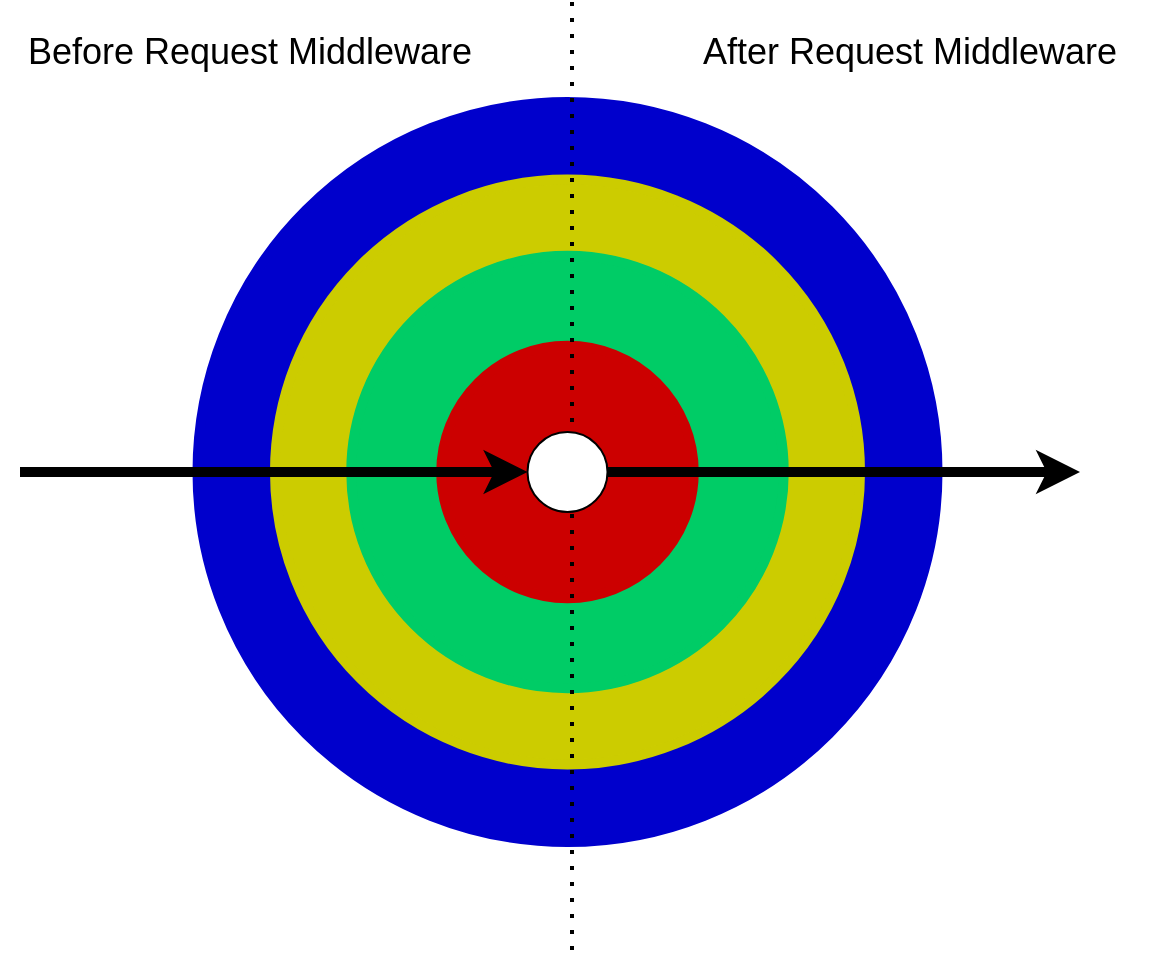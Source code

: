 <mxfile pages="8">
    <diagram name="happy-path" id="wO_jOZzYHMug0h-68Nrk">
        <mxGraphModel dx="907" dy="532" grid="1" gridSize="10" guides="1" tooltips="1" connect="1" arrows="1" fold="1" page="1" pageScale="1" pageWidth="827" pageHeight="1169" math="0" shadow="0">
            <root>
                <mxCell id="0"/>
                <mxCell id="1" parent="0"/>
                <mxCell id="_80skXIuIIuV4Q31nhVb-1" value="" style="ellipse;whiteSpace=wrap;html=1;aspect=fixed;strokeColor=#0000CC;strokeWidth=5;gradientColor=none;fillColor=#0000CC;" parent="1" vertex="1">
                    <mxGeometry x="168.75" y="130" width="370" height="370" as="geometry"/>
                </mxCell>
                <mxCell id="_80skXIuIIuV4Q31nhVb-2" value="" style="ellipse;whiteSpace=wrap;html=1;aspect=fixed;strokeColor=#CCCC00;strokeWidth=5;fillColor=#CCCC00;" parent="1" vertex="1">
                    <mxGeometry x="207.5" y="168.75" width="292.5" height="292.5" as="geometry"/>
                </mxCell>
                <mxCell id="_80skXIuIIuV4Q31nhVb-3" value="" style="ellipse;whiteSpace=wrap;html=1;aspect=fixed;strokeColor=#00CC66;strokeWidth=5;fillColor=#00CC66;" parent="1" vertex="1">
                    <mxGeometry x="245.625" y="206.875" width="216.25" height="216.25" as="geometry"/>
                </mxCell>
                <mxCell id="_80skXIuIIuV4Q31nhVb-4" value="" style="ellipse;whiteSpace=wrap;html=1;aspect=fixed;strokeColor=#CC0000;strokeWidth=5;fillColor=#CC0000;" parent="1" vertex="1">
                    <mxGeometry x="290.625" y="251.875" width="126.25" height="126.25" as="geometry"/>
                </mxCell>
                <mxCell id="_80skXIuIIuV4Q31nhVb-5" value="" style="endArrow=classic;html=1;rounded=0;strokeWidth=5;" parent="1" source="_80skXIuIIuV4Q31nhVb-8" edge="1">
                    <mxGeometry width="50" height="50" relative="1" as="geometry">
                        <mxPoint x="80" y="320" as="sourcePoint"/>
                        <mxPoint x="610" y="315" as="targetPoint"/>
                    </mxGeometry>
                </mxCell>
                <mxCell id="_80skXIuIIuV4Q31nhVb-6" value="" style="endArrow=none;dashed=1;html=1;dashPattern=1 3;strokeWidth=2;rounded=0;" parent="1" edge="1">
                    <mxGeometry width="50" height="50" relative="1" as="geometry">
                        <mxPoint x="356" y="80" as="sourcePoint"/>
                        <mxPoint x="356" y="560" as="targetPoint"/>
                    </mxGeometry>
                </mxCell>
                <mxCell id="_80skXIuIIuV4Q31nhVb-7" value="&lt;font style=&quot;font-size: 18px;&quot;&gt;Before Request Middleware&lt;/font&gt;" style="text;html=1;strokeColor=none;fillColor=none;align=center;verticalAlign=middle;whiteSpace=wrap;rounded=0;" parent="1" vertex="1">
                    <mxGeometry x="70" y="90" width="250" height="30" as="geometry"/>
                </mxCell>
                <mxCell id="_80skXIuIIuV4Q31nhVb-10" value="" style="endArrow=classic;html=1;rounded=0;strokeWidth=5;" parent="1" target="_80skXIuIIuV4Q31nhVb-8" edge="1">
                    <mxGeometry width="50" height="50" relative="1" as="geometry">
                        <mxPoint x="80" y="315" as="sourcePoint"/>
                        <mxPoint x="610" y="320" as="targetPoint"/>
                    </mxGeometry>
                </mxCell>
                <mxCell id="_80skXIuIIuV4Q31nhVb-8" value="" style="ellipse;whiteSpace=wrap;html=1;aspect=fixed;" parent="1" vertex="1">
                    <mxGeometry x="333.75" y="295" width="40" height="40" as="geometry"/>
                </mxCell>
                <mxCell id="_80skXIuIIuV4Q31nhVb-11" value="&lt;font style=&quot;font-size: 18px;&quot;&gt;After Request Middleware&lt;/font&gt;" style="text;html=1;strokeColor=none;fillColor=none;align=center;verticalAlign=middle;whiteSpace=wrap;rounded=0;" parent="1" vertex="1">
                    <mxGeometry x="400" y="90" width="250" height="30" as="geometry"/>
                </mxCell>
            </root>
        </mxGraphModel>
    </diagram>
    <diagram name="short-circuit-response" id="fCwW_a5cMUoxkKDQzQY8">
        <mxGraphModel dx="907" dy="532" grid="1" gridSize="10" guides="1" tooltips="1" connect="1" arrows="1" fold="1" page="1" pageScale="1" pageWidth="827" pageHeight="1169" math="0" shadow="0">
            <root>
                <mxCell id="VfDr51j_wchyEbw0mRgP-0"/>
                <mxCell id="VfDr51j_wchyEbw0mRgP-1" parent="VfDr51j_wchyEbw0mRgP-0"/>
                <mxCell id="X5GExNFzhyAx01UoDBH8-0" value="" style="endArrow=classic;html=1;rounded=0;strokeWidth=5;strokeColor=#0000CC;exitX=0.5;exitY=1.01;exitDx=0;exitDy=0;exitPerimeter=0;" parent="VfDr51j_wchyEbw0mRgP-1" source="T9z7PmLDwFw8XWYSW2qR-1" edge="1">
                    <mxGeometry width="50" height="50" relative="1" as="geometry">
                        <mxPoint x="460" y="315" as="sourcePoint"/>
                        <mxPoint x="610" y="315" as="targetPoint"/>
                    </mxGeometry>
                </mxCell>
                <mxCell id="VfDr51j_wchyEbw0mRgP-2" value="" style="ellipse;whiteSpace=wrap;html=1;aspect=fixed;strokeColor=#0000CC;strokeWidth=5;fillColor=#0000CC;" parent="VfDr51j_wchyEbw0mRgP-1" vertex="1">
                    <mxGeometry x="168.74" y="130" width="370" height="370" as="geometry"/>
                </mxCell>
                <mxCell id="T9z7PmLDwFw8XWYSW2qR-1" value="" style="verticalLabelPosition=bottom;verticalAlign=top;html=1;shape=mxgraph.basic.half_circle;direction=north;strokeWidth=5;strokeColor=#0000CC;fillColor=#0000CC;" parent="VfDr51j_wchyEbw0mRgP-1" vertex="1">
                    <mxGeometry x="356" y="130" width="185" height="370" as="geometry"/>
                </mxCell>
                <mxCell id="VfDr51j_wchyEbw0mRgP-3" value="" style="ellipse;whiteSpace=wrap;html=1;aspect=fixed;strokeColor=#CCCC00;strokeWidth=5;fillColor=#CCCC00;" parent="VfDr51j_wchyEbw0mRgP-1" vertex="1">
                    <mxGeometry x="207.49" y="168.75" width="292.5" height="292.5" as="geometry"/>
                </mxCell>
                <mxCell id="T9z7PmLDwFw8XWYSW2qR-2" value="" style="verticalLabelPosition=bottom;verticalAlign=top;html=1;shape=mxgraph.basic.half_circle;direction=north;strokeWidth=5;strokeColor=#CCCC00;fillColor=#CCCC00;" parent="VfDr51j_wchyEbw0mRgP-1" vertex="1">
                    <mxGeometry x="354" y="169.9" width="146.1" height="292.2" as="geometry"/>
                </mxCell>
                <mxCell id="VfDr51j_wchyEbw0mRgP-4" value="" style="ellipse;whiteSpace=wrap;html=1;aspect=fixed;strokeColor=#00CC66;strokeWidth=5;fillColor=#00CC66;" parent="VfDr51j_wchyEbw0mRgP-1" vertex="1">
                    <mxGeometry x="245.615" y="206.875" width="216.25" height="216.25" as="geometry"/>
                </mxCell>
                <mxCell id="T9z7PmLDwFw8XWYSW2qR-3" value="" style="verticalLabelPosition=bottom;verticalAlign=top;html=1;shape=mxgraph.basic.half_circle;direction=north;strokeWidth=5;strokeColor=#00CC66;" parent="VfDr51j_wchyEbw0mRgP-1" vertex="1">
                    <mxGeometry x="354" y="206.88" width="108.125" height="216.25" as="geometry"/>
                </mxCell>
                <mxCell id="VfDr51j_wchyEbw0mRgP-5" value="" style="ellipse;whiteSpace=wrap;html=1;aspect=fixed;strokeColor=#CC0000;strokeWidth=5;" parent="VfDr51j_wchyEbw0mRgP-1" vertex="1">
                    <mxGeometry x="290.615" y="251.875" width="126.25" height="126.25" as="geometry"/>
                </mxCell>
                <mxCell id="VfDr51j_wchyEbw0mRgP-7" value="" style="endArrow=none;dashed=1;html=1;dashPattern=1 3;strokeWidth=2;rounded=0;" parent="VfDr51j_wchyEbw0mRgP-1" edge="1">
                    <mxGeometry width="50" height="50" relative="1" as="geometry">
                        <mxPoint x="356" y="80" as="sourcePoint"/>
                        <mxPoint x="356" y="560" as="targetPoint"/>
                    </mxGeometry>
                </mxCell>
                <mxCell id="VfDr51j_wchyEbw0mRgP-8" value="&lt;font style=&quot;font-size: 18px;&quot;&gt;Before Request Middleware&lt;/font&gt;" style="text;html=1;strokeColor=none;fillColor=none;align=right;verticalAlign=middle;whiteSpace=wrap;rounded=0;" parent="VfDr51j_wchyEbw0mRgP-1" vertex="1">
                    <mxGeometry x="83.74" y="90" width="250" height="30" as="geometry"/>
                </mxCell>
                <mxCell id="VfDr51j_wchyEbw0mRgP-10" value="" style="ellipse;whiteSpace=wrap;html=1;aspect=fixed;" parent="VfDr51j_wchyEbw0mRgP-1" vertex="1">
                    <mxGeometry x="333.74" y="295" width="40" height="40" as="geometry"/>
                </mxCell>
                <mxCell id="VfDr51j_wchyEbw0mRgP-11" value="&lt;font style=&quot;font-size: 18px;&quot;&gt;After Request Middleware&lt;/font&gt;" style="text;html=1;strokeColor=none;fillColor=none;align=left;verticalAlign=middle;whiteSpace=wrap;rounded=0;" parent="VfDr51j_wchyEbw0mRgP-1" vertex="1">
                    <mxGeometry x="380" y="90" width="250" height="30" as="geometry"/>
                </mxCell>
                <mxCell id="X5GExNFzhyAx01UoDBH8-1" value="" style="endArrow=classic;html=1;rounded=0;strokeWidth=5;" parent="VfDr51j_wchyEbw0mRgP-1" edge="1">
                    <mxGeometry width="50" height="50" relative="1" as="geometry">
                        <mxPoint x="80" y="315" as="sourcePoint"/>
                        <mxPoint x="334" y="315" as="targetPoint"/>
                    </mxGeometry>
                </mxCell>
                <mxCell id="1Qns9hq-lQMKvb6Kk_iU-0" value="" style="endArrow=none;html=1;rounded=0;strokeWidth=5;strokeColor=#00CC66;endFill=0;entryX=0.505;entryY=1.012;entryDx=0;entryDy=0;entryPerimeter=0;" parent="VfDr51j_wchyEbw0mRgP-1" edge="1">
                    <mxGeometry width="50" height="50" relative="1" as="geometry">
                        <mxPoint x="460" y="315" as="sourcePoint"/>
                        <mxPoint x="502.5" y="315" as="targetPoint"/>
                    </mxGeometry>
                </mxCell>
                <mxCell id="1Qns9hq-lQMKvb6Kk_iU-1" value="" style="endArrow=none;html=1;rounded=0;strokeWidth=5;strokeColor=#CCCC00;endFill=0;exitX=0.501;exitY=0.994;exitDx=0;exitDy=0;exitPerimeter=0;" parent="VfDr51j_wchyEbw0mRgP-1" edge="1">
                    <mxGeometry width="50" height="50" relative="1" as="geometry">
                        <mxPoint x="502.5" y="315" as="sourcePoint"/>
                        <mxPoint x="542" y="315" as="targetPoint"/>
                    </mxGeometry>
                </mxCell>
            </root>
        </mxGraphModel>
    </diagram>
    <diagram name="short-circuit-exception" id="2D_FjefICnRn0uyVWA1B">
        <mxGraphModel dx="907" dy="532" grid="1" gridSize="10" guides="1" tooltips="1" connect="1" arrows="1" fold="1" page="1" pageScale="1" pageWidth="827" pageHeight="1169" math="0" shadow="0">
            <root>
                <mxCell id="v0I9i1Rg-6-Vlfc0tMms-0"/>
                <mxCell id="v0I9i1Rg-6-Vlfc0tMms-1" parent="v0I9i1Rg-6-Vlfc0tMms-0"/>
                <mxCell id="v0I9i1Rg-6-Vlfc0tMms-2" value="" style="ellipse;whiteSpace=wrap;html=1;aspect=fixed;strokeColor=#0000CC;strokeWidth=5;fillColor=#0000CC;" parent="v0I9i1Rg-6-Vlfc0tMms-1" vertex="1">
                    <mxGeometry x="168.74" y="130" width="370" height="370" as="geometry"/>
                </mxCell>
                <mxCell id="v0I9i1Rg-6-Vlfc0tMms-3" value="" style="verticalLabelPosition=bottom;verticalAlign=top;html=1;shape=mxgraph.basic.half_circle;direction=north;strokeWidth=5;strokeColor=#0000CC;fillColor=default;" parent="v0I9i1Rg-6-Vlfc0tMms-1" vertex="1">
                    <mxGeometry x="356" y="130" width="185" height="370" as="geometry"/>
                </mxCell>
                <mxCell id="v0I9i1Rg-6-Vlfc0tMms-4" value="" style="ellipse;whiteSpace=wrap;html=1;aspect=fixed;strokeColor=#CCCC00;strokeWidth=5;fillColor=#CCCC00;" parent="v0I9i1Rg-6-Vlfc0tMms-1" vertex="1">
                    <mxGeometry x="207.49" y="168.75" width="292.5" height="292.5" as="geometry"/>
                </mxCell>
                <mxCell id="v0I9i1Rg-6-Vlfc0tMms-5" value="" style="verticalLabelPosition=bottom;verticalAlign=top;html=1;shape=mxgraph.basic.half_circle;direction=north;strokeWidth=5;strokeColor=none;fillColor=default;" parent="v0I9i1Rg-6-Vlfc0tMms-1" vertex="1">
                    <mxGeometry x="354" y="168.9" width="146.1" height="292.2" as="geometry"/>
                </mxCell>
                <mxCell id="v0I9i1Rg-6-Vlfc0tMms-6" value="" style="ellipse;whiteSpace=wrap;html=1;aspect=fixed;strokeColor=#00CC66;strokeWidth=5;fillColor=#00CC66;" parent="v0I9i1Rg-6-Vlfc0tMms-1" vertex="1">
                    <mxGeometry x="245.615" y="206.875" width="216.25" height="216.25" as="geometry"/>
                </mxCell>
                <mxCell id="v0I9i1Rg-6-Vlfc0tMms-7" value="" style="verticalLabelPosition=bottom;verticalAlign=top;html=1;shape=mxgraph.basic.half_circle;direction=north;strokeWidth=5;strokeColor=#00CC66;fillColor=default;" parent="v0I9i1Rg-6-Vlfc0tMms-1" vertex="1">
                    <mxGeometry x="354" y="206.88" width="108.125" height="216.25" as="geometry"/>
                </mxCell>
                <mxCell id="v0I9i1Rg-6-Vlfc0tMms-8" value="" style="ellipse;whiteSpace=wrap;html=1;aspect=fixed;strokeColor=#CC0000;strokeWidth=5;" parent="v0I9i1Rg-6-Vlfc0tMms-1" vertex="1">
                    <mxGeometry x="290.615" y="251.875" width="126.25" height="126.25" as="geometry"/>
                </mxCell>
                <mxCell id="v0I9i1Rg-6-Vlfc0tMms-9" value="" style="endArrow=none;dashed=1;html=1;dashPattern=1 3;strokeWidth=2;rounded=0;" parent="v0I9i1Rg-6-Vlfc0tMms-1" edge="1">
                    <mxGeometry width="50" height="50" relative="1" as="geometry">
                        <mxPoint x="356" y="80" as="sourcePoint"/>
                        <mxPoint x="356" y="560" as="targetPoint"/>
                    </mxGeometry>
                </mxCell>
                <mxCell id="v0I9i1Rg-6-Vlfc0tMms-10" value="&lt;font style=&quot;font-size: 18px;&quot;&gt;Before Request Middleware&lt;/font&gt;" style="text;html=1;strokeColor=none;fillColor=none;align=right;verticalAlign=middle;whiteSpace=wrap;rounded=0;" parent="v0I9i1Rg-6-Vlfc0tMms-1" vertex="1">
                    <mxGeometry x="83.74" y="90" width="250" height="30" as="geometry"/>
                </mxCell>
                <mxCell id="v0I9i1Rg-6-Vlfc0tMms-11" value="" style="ellipse;whiteSpace=wrap;html=1;aspect=fixed;" parent="v0I9i1Rg-6-Vlfc0tMms-1" vertex="1">
                    <mxGeometry x="333.74" y="295" width="40" height="40" as="geometry"/>
                </mxCell>
                <mxCell id="v0I9i1Rg-6-Vlfc0tMms-12" value="&lt;font style=&quot;font-size: 18px;&quot;&gt;After Request Middleware&lt;/font&gt;" style="text;html=1;strokeColor=none;fillColor=none;align=left;verticalAlign=middle;whiteSpace=wrap;rounded=0;" parent="v0I9i1Rg-6-Vlfc0tMms-1" vertex="1">
                    <mxGeometry x="380" y="90" width="250" height="30" as="geometry"/>
                </mxCell>
                <mxCell id="v0I9i1Rg-6-Vlfc0tMms-13" value="" style="endArrow=classic;html=1;rounded=0;strokeWidth=5;strokeColor=#00CC66;" parent="v0I9i1Rg-6-Vlfc0tMms-1" edge="1">
                    <mxGeometry width="50" height="50" relative="1" as="geometry">
                        <mxPoint x="460" y="315" as="sourcePoint"/>
                        <mxPoint x="610" y="315" as="targetPoint"/>
                    </mxGeometry>
                </mxCell>
                <mxCell id="v0I9i1Rg-6-Vlfc0tMms-14" value="" style="endArrow=classic;html=1;rounded=0;strokeWidth=5;" parent="v0I9i1Rg-6-Vlfc0tMms-1" edge="1">
                    <mxGeometry width="50" height="50" relative="1" as="geometry">
                        <mxPoint x="80" y="315" as="sourcePoint"/>
                        <mxPoint x="334" y="315" as="targetPoint"/>
                    </mxGeometry>
                </mxCell>
            </root>
        </mxGraphModel>
    </diagram>
    <diagram name="exception-catch" id="tKvyG-4H_--1PLMrxYAc">
        <mxGraphModel dx="907" dy="532" grid="1" gridSize="10" guides="1" tooltips="1" connect="1" arrows="1" fold="1" page="1" pageScale="1" pageWidth="827" pageHeight="1169" math="0" shadow="0">
            <root>
                <mxCell id="l22ftAZBF-VYhEBLFThe-0"/>
                <mxCell id="l22ftAZBF-VYhEBLFThe-1" parent="l22ftAZBF-VYhEBLFThe-0"/>
                <mxCell id="l22ftAZBF-VYhEBLFThe-2" value="" style="ellipse;whiteSpace=wrap;html=1;aspect=fixed;strokeColor=#0000CC;strokeWidth=5;fillColor=#0000CC;" parent="l22ftAZBF-VYhEBLFThe-1" vertex="1">
                    <mxGeometry x="168.74" y="130" width="370" height="370" as="geometry"/>
                </mxCell>
                <mxCell id="l22ftAZBF-VYhEBLFThe-3" value="" style="verticalLabelPosition=bottom;verticalAlign=top;html=1;shape=mxgraph.basic.half_circle;direction=north;strokeWidth=5;strokeColor=#0000CC;fillColor=none;" parent="l22ftAZBF-VYhEBLFThe-1" vertex="1">
                    <mxGeometry x="356" y="130" width="185" height="370" as="geometry"/>
                </mxCell>
                <mxCell id="l22ftAZBF-VYhEBLFThe-4" value="" style="ellipse;whiteSpace=wrap;html=1;aspect=fixed;strokeColor=#CCCC00;strokeWidth=5;fillColor=#CCCC00;" parent="l22ftAZBF-VYhEBLFThe-1" vertex="1">
                    <mxGeometry x="207.49" y="168.75" width="292.5" height="292.5" as="geometry"/>
                </mxCell>
                <mxCell id="l22ftAZBF-VYhEBLFThe-5" value="" style="verticalLabelPosition=bottom;verticalAlign=top;html=1;shape=mxgraph.basic.half_circle;direction=north;strokeWidth=5;strokeColor=none;fillColor=default;" parent="l22ftAZBF-VYhEBLFThe-1" vertex="1">
                    <mxGeometry x="354" y="168.9" width="146.1" height="292.2" as="geometry"/>
                </mxCell>
                <mxCell id="l22ftAZBF-VYhEBLFThe-6" value="" style="ellipse;whiteSpace=wrap;html=1;aspect=fixed;strokeColor=#00CC66;strokeWidth=5;fillColor=#00CC66;" parent="l22ftAZBF-VYhEBLFThe-1" vertex="1">
                    <mxGeometry x="245.615" y="206.875" width="216.25" height="216.25" as="geometry"/>
                </mxCell>
                <mxCell id="l22ftAZBF-VYhEBLFThe-7" value="" style="verticalLabelPosition=bottom;verticalAlign=top;html=1;shape=mxgraph.basic.half_circle;direction=north;strokeWidth=5;strokeColor=#00CC66;fillColor=default;" parent="l22ftAZBF-VYhEBLFThe-1" vertex="1">
                    <mxGeometry x="354" y="206.88" width="108.125" height="216.25" as="geometry"/>
                </mxCell>
                <mxCell id="l22ftAZBF-VYhEBLFThe-8" value="" style="ellipse;whiteSpace=wrap;html=1;aspect=fixed;strokeColor=#CC0000;strokeWidth=5;" parent="l22ftAZBF-VYhEBLFThe-1" vertex="1">
                    <mxGeometry x="290.615" y="251.875" width="126.25" height="126.25" as="geometry"/>
                </mxCell>
                <mxCell id="l22ftAZBF-VYhEBLFThe-9" value="" style="endArrow=none;dashed=1;html=1;dashPattern=1 3;strokeWidth=2;rounded=0;" parent="l22ftAZBF-VYhEBLFThe-1" edge="1">
                    <mxGeometry width="50" height="50" relative="1" as="geometry">
                        <mxPoint x="356" y="80" as="sourcePoint"/>
                        <mxPoint x="356" y="560" as="targetPoint"/>
                    </mxGeometry>
                </mxCell>
                <mxCell id="l22ftAZBF-VYhEBLFThe-10" value="&lt;font style=&quot;font-size: 18px;&quot;&gt;Before Request Middleware&lt;/font&gt;" style="text;html=1;strokeColor=none;fillColor=none;align=right;verticalAlign=middle;whiteSpace=wrap;rounded=0;" parent="l22ftAZBF-VYhEBLFThe-1" vertex="1">
                    <mxGeometry x="83.74" y="90" width="250" height="30" as="geometry"/>
                </mxCell>
                <mxCell id="l22ftAZBF-VYhEBLFThe-11" value="" style="ellipse;whiteSpace=wrap;html=1;aspect=fixed;" parent="l22ftAZBF-VYhEBLFThe-1" vertex="1">
                    <mxGeometry x="333.74" y="295" width="40" height="40" as="geometry"/>
                </mxCell>
                <mxCell id="l22ftAZBF-VYhEBLFThe-12" value="&lt;font style=&quot;font-size: 18px;&quot;&gt;After Request Middleware&lt;/font&gt;" style="text;html=1;strokeColor=none;fillColor=none;align=left;verticalAlign=middle;whiteSpace=wrap;rounded=0;" parent="l22ftAZBF-VYhEBLFThe-1" vertex="1">
                    <mxGeometry x="380" y="90" width="250" height="30" as="geometry"/>
                </mxCell>
                <mxCell id="l22ftAZBF-VYhEBLFThe-13" value="" style="endArrow=none;html=1;rounded=0;strokeWidth=5;strokeColor=#00CC66;endFill=0;" parent="l22ftAZBF-VYhEBLFThe-1" edge="1">
                    <mxGeometry width="50" height="50" relative="1" as="geometry">
                        <mxPoint x="460" y="315" as="sourcePoint"/>
                        <mxPoint x="543" y="315" as="targetPoint"/>
                    </mxGeometry>
                </mxCell>
                <mxCell id="l22ftAZBF-VYhEBLFThe-14" value="" style="endArrow=classic;html=1;rounded=0;strokeWidth=5;" parent="l22ftAZBF-VYhEBLFThe-1" edge="1">
                    <mxGeometry width="50" height="50" relative="1" as="geometry">
                        <mxPoint x="80" y="315" as="sourcePoint"/>
                        <mxPoint x="334" y="315" as="targetPoint"/>
                    </mxGeometry>
                </mxCell>
                <mxCell id="g8T4ARKnFonVyC6-1F9H-0" value="" style="endArrow=classic;html=1;rounded=0;strokeWidth=5;strokeColor=#0000CC;exitX=0.5;exitY=1.021;exitDx=0;exitDy=0;exitPerimeter=0;" parent="l22ftAZBF-VYhEBLFThe-1" edge="1">
                    <mxGeometry width="50" height="50" relative="1" as="geometry">
                        <mxPoint x="543" y="315.0" as="sourcePoint"/>
                        <mxPoint x="608.13" y="314.5" as="targetPoint"/>
                    </mxGeometry>
                </mxCell>
            </root>
        </mxGraphModel>
    </diagram>
    <diagram id="tUPHNr4kjxdoeUROy3T4" name="happy-path-alt">
        <mxGraphModel dx="2036" dy="709" grid="1" gridSize="10" guides="1" tooltips="1" connect="1" arrows="1" fold="1" page="1" pageScale="1" pageWidth="827" pageHeight="1169" math="0" shadow="0">
            <root>
                <mxCell id="0"/>
                <mxCell id="1" parent="0"/>
                <mxCell id="4TT26m_y7i3Y_5A1Vws6-22" style="edgeStyle=orthogonalEdgeStyle;rounded=0;orthogonalLoop=1;jettySize=auto;html=1;entryX=0;entryY=0.5;entryDx=0;entryDy=0;strokeWidth=3;strokeColor=#00CC66;" parent="1" source="4TT26m_y7i3Y_5A1Vws6-21" target="4TT26m_y7i3Y_5A1Vws6-8" edge="1">
                    <mxGeometry relative="1" as="geometry"/>
                </mxCell>
                <mxCell id="4TT26m_y7i3Y_5A1Vws6-21" value="API Route&lt;br&gt;Processor" style="ellipse;whiteSpace=wrap;html=1;aspect=fixed;" parent="1" vertex="1">
                    <mxGeometry x="-130" y="250" width="80" height="80" as="geometry"/>
                </mxCell>
                <mxCell id="4TT26m_y7i3Y_5A1Vws6-23" style="edgeStyle=orthogonalEdgeStyle;rounded=0;orthogonalLoop=1;jettySize=auto;html=1;entryX=0;entryY=0.5;entryDx=0;entryDy=0;strokeWidth=3;strokeColor=#00CC66;" parent="1" source="4TT26m_y7i3Y_5A1Vws6-11" target="4TT26m_y7i3Y_5A1Vws6-14" edge="1">
                    <mxGeometry relative="1" as="geometry"/>
                </mxCell>
                <mxCell id="4TT26m_y7i3Y_5A1Vws6-24" style="edgeStyle=orthogonalEdgeStyle;rounded=0;orthogonalLoop=1;jettySize=auto;html=1;entryX=0;entryY=0.5;entryDx=0;entryDy=0;strokeWidth=3;strokeColor=#00CC66;" parent="1" source="4TT26m_y7i3Y_5A1Vws6-16" target="4TT26m_y7i3Y_5A1Vws6-18" edge="1">
                    <mxGeometry relative="1" as="geometry"/>
                </mxCell>
                <mxCell id="4TT26m_y7i3Y_5A1Vws6-29" style="edgeStyle=orthogonalEdgeStyle;rounded=0;orthogonalLoop=1;jettySize=auto;html=1;entryX=0;entryY=0.5;entryDx=0;entryDy=0;strokeWidth=3;strokeColor=#00CC66;" parent="1" source="4TT26m_y7i3Y_5A1Vws6-20" target="4TT26m_y7i3Y_5A1Vws6-26" edge="1">
                    <mxGeometry relative="1" as="geometry"/>
                </mxCell>
                <mxCell id="4TT26m_y7i3Y_5A1Vws6-36" style="edgeStyle=orthogonalEdgeStyle;rounded=0;orthogonalLoop=1;jettySize=auto;html=1;entryX=1;entryY=0.5;entryDx=0;entryDy=0;strokeWidth=3;strokeColor=#0000FF;" parent="1" source="4TT26m_y7i3Y_5A1Vws6-30" target="4TT26m_y7i3Y_5A1Vws6-48" edge="1">
                    <mxGeometry relative="1" as="geometry">
                        <Array as="points">
                            <mxPoint x="920" y="410"/>
                        </Array>
                    </mxGeometry>
                </mxCell>
                <mxCell id="4TT26m_y7i3Y_5A1Vws6-30" value="API Route&lt;br&gt;Handler" style="ellipse;whiteSpace=wrap;html=1;aspect=fixed;fillColor=#60a917;fontColor=#ffffff;strokeColor=#2D7600;" parent="1" vertex="1">
                    <mxGeometry x="880" y="310" width="80" height="80" as="geometry"/>
                </mxCell>
                <mxCell id="4TT26m_y7i3Y_5A1Vws6-31" style="edgeStyle=orthogonalEdgeStyle;rounded=0;orthogonalLoop=1;jettySize=auto;html=1;entryX=0;entryY=0.5;entryDx=0;entryDy=0;strokeWidth=3;strokeColor=#00CC66;exitX=1;exitY=0.5;exitDx=0;exitDy=0;" parent="1" source="4TT26m_y7i3Y_5A1Vws6-49" target="4TT26m_y7i3Y_5A1Vws6-30" edge="1">
                    <mxGeometry relative="1" as="geometry"/>
                </mxCell>
                <mxCell id="4TT26m_y7i3Y_5A1Vws6-32" value="" style="edgeStyle=orthogonalEdgeStyle;rounded=0;orthogonalLoop=1;jettySize=auto;html=1;strokeColor=#0000FF;strokeWidth=3;" parent="1" source="4TT26m_y7i3Y_5A1Vws6-27" target="4TT26m_y7i3Y_5A1Vws6-19" edge="1">
                    <mxGeometry relative="1" as="geometry"/>
                </mxCell>
                <mxCell id="4TT26m_y7i3Y_5A1Vws6-33" value="" style="edgeStyle=orthogonalEdgeStyle;rounded=0;orthogonalLoop=1;jettySize=auto;html=1;strokeColor=#0000FF;strokeWidth=3;" parent="1" source="4TT26m_y7i3Y_5A1Vws6-19" target="4TT26m_y7i3Y_5A1Vws6-15" edge="1">
                    <mxGeometry relative="1" as="geometry"/>
                </mxCell>
                <mxCell id="4TT26m_y7i3Y_5A1Vws6-34" value="" style="edgeStyle=orthogonalEdgeStyle;rounded=0;orthogonalLoop=1;jettySize=auto;html=1;strokeColor=#0000FF;strokeWidth=3;" parent="1" source="4TT26m_y7i3Y_5A1Vws6-15" target="4TT26m_y7i3Y_5A1Vws6-9" edge="1">
                    <mxGeometry relative="1" as="geometry"/>
                </mxCell>
                <mxCell id="4TT26m_y7i3Y_5A1Vws6-35" style="edgeStyle=orthogonalEdgeStyle;rounded=0;orthogonalLoop=1;jettySize=auto;html=1;entryX=0.5;entryY=1;entryDx=0;entryDy=0;strokeColor=#0000FF;strokeWidth=3;" parent="1" source="4TT26m_y7i3Y_5A1Vws6-9" target="4TT26m_y7i3Y_5A1Vws6-21" edge="1">
                    <mxGeometry relative="1" as="geometry"/>
                </mxCell>
                <mxCell id="4TT26m_y7i3Y_5A1Vws6-41" value="" style="group" parent="1" vertex="1" connectable="0">
                    <mxGeometry x="80" y="220" width="80" height="230" as="geometry"/>
                </mxCell>
                <mxCell id="4TT26m_y7i3Y_5A1Vws6-12" value="" style="group" parent="4TT26m_y7i3Y_5A1Vws6-41" vertex="1" connectable="0">
                    <mxGeometry y="30" width="80" height="200" as="geometry"/>
                </mxCell>
                <mxCell id="4TT26m_y7i3Y_5A1Vws6-8" value="Before" style="whiteSpace=wrap;html=1;aspect=fixed;fillColor=#60a917;fontColor=#ffffff;strokeColor=#2D7600;" parent="4TT26m_y7i3Y_5A1Vws6-12" vertex="1">
                    <mxGeometry width="80" height="80" as="geometry"/>
                </mxCell>
                <mxCell id="4TT26m_y7i3Y_5A1Vws6-9" value="After" style="whiteSpace=wrap;html=1;aspect=fixed;fillColor=#0050ef;fontColor=#ffffff;strokeColor=#001DBC;" parent="4TT26m_y7i3Y_5A1Vws6-12" vertex="1">
                    <mxGeometry y="120" width="80" height="80" as="geometry"/>
                </mxCell>
                <mxCell id="4TT26m_y7i3Y_5A1Vws6-11" value="Next" style="rounded=0;whiteSpace=wrap;html=1;fillColor=#60a917;fontColor=#ffffff;strokeColor=#2D7600;" parent="4TT26m_y7i3Y_5A1Vws6-12" vertex="1">
                    <mxGeometry y="80" width="80" height="40" as="geometry"/>
                </mxCell>
                <mxCell id="4TT26m_y7i3Y_5A1Vws6-37" value="Middleware-1" style="text;html=1;strokeColor=default;fillColor=none;align=center;verticalAlign=middle;whiteSpace=wrap;rounded=0;" parent="4TT26m_y7i3Y_5A1Vws6-41" vertex="1">
                    <mxGeometry width="80" height="30" as="geometry"/>
                </mxCell>
                <mxCell id="4TT26m_y7i3Y_5A1Vws6-42" value="" style="group" parent="1" vertex="1" connectable="0">
                    <mxGeometry x="240" y="220" width="80" height="230" as="geometry"/>
                </mxCell>
                <mxCell id="4TT26m_y7i3Y_5A1Vws6-13" value="" style="group" parent="4TT26m_y7i3Y_5A1Vws6-42" vertex="1" connectable="0">
                    <mxGeometry y="30" width="80" height="200" as="geometry"/>
                </mxCell>
                <mxCell id="4TT26m_y7i3Y_5A1Vws6-14" value="Before" style="whiteSpace=wrap;html=1;aspect=fixed;fillColor=#60a917;fontColor=#ffffff;strokeColor=#2D7600;" parent="4TT26m_y7i3Y_5A1Vws6-13" vertex="1">
                    <mxGeometry width="80" height="80" as="geometry"/>
                </mxCell>
                <mxCell id="4TT26m_y7i3Y_5A1Vws6-15" value="After" style="whiteSpace=wrap;html=1;aspect=fixed;fillColor=#0050ef;fontColor=#ffffff;strokeColor=#001DBC;" parent="4TT26m_y7i3Y_5A1Vws6-13" vertex="1">
                    <mxGeometry y="120" width="80" height="80" as="geometry"/>
                </mxCell>
                <mxCell id="4TT26m_y7i3Y_5A1Vws6-16" value="Next" style="rounded=0;whiteSpace=wrap;html=1;fillColor=#60a917;fontColor=#ffffff;strokeColor=#2D7600;" parent="4TT26m_y7i3Y_5A1Vws6-13" vertex="1">
                    <mxGeometry y="80" width="80" height="40" as="geometry"/>
                </mxCell>
                <mxCell id="4TT26m_y7i3Y_5A1Vws6-38" value="Middleware-2" style="text;html=1;strokeColor=default;fillColor=none;align=center;verticalAlign=middle;whiteSpace=wrap;rounded=0;" parent="4TT26m_y7i3Y_5A1Vws6-42" vertex="1">
                    <mxGeometry width="80" height="30" as="geometry"/>
                </mxCell>
                <mxCell id="4TT26m_y7i3Y_5A1Vws6-43" value="" style="group" parent="1" vertex="1" connectable="0">
                    <mxGeometry x="400" y="220" width="80" height="230" as="geometry"/>
                </mxCell>
                <mxCell id="4TT26m_y7i3Y_5A1Vws6-17" value="" style="group" parent="4TT26m_y7i3Y_5A1Vws6-43" vertex="1" connectable="0">
                    <mxGeometry y="30" width="80" height="200" as="geometry"/>
                </mxCell>
                <mxCell id="4TT26m_y7i3Y_5A1Vws6-18" value="Before" style="whiteSpace=wrap;html=1;aspect=fixed;fillColor=#60a917;fontColor=#ffffff;strokeColor=#2D7600;" parent="4TT26m_y7i3Y_5A1Vws6-17" vertex="1">
                    <mxGeometry width="80" height="80" as="geometry"/>
                </mxCell>
                <mxCell id="4TT26m_y7i3Y_5A1Vws6-19" value="After" style="whiteSpace=wrap;html=1;aspect=fixed;fillColor=#0050ef;fontColor=#ffffff;strokeColor=#001DBC;" parent="4TT26m_y7i3Y_5A1Vws6-17" vertex="1">
                    <mxGeometry y="120" width="80" height="80" as="geometry"/>
                </mxCell>
                <mxCell id="4TT26m_y7i3Y_5A1Vws6-20" value="Next" style="rounded=0;whiteSpace=wrap;html=1;fillColor=#60a917;fontColor=#ffffff;strokeColor=#2D7600;" parent="4TT26m_y7i3Y_5A1Vws6-17" vertex="1">
                    <mxGeometry y="80" width="80" height="40" as="geometry"/>
                </mxCell>
                <mxCell id="4TT26m_y7i3Y_5A1Vws6-39" value="Middleware-3" style="text;html=1;strokeColor=default;fillColor=none;align=center;verticalAlign=middle;whiteSpace=wrap;rounded=0;" parent="4TT26m_y7i3Y_5A1Vws6-43" vertex="1">
                    <mxGeometry width="80" height="30" as="geometry"/>
                </mxCell>
                <mxCell id="4TT26m_y7i3Y_5A1Vws6-44" value="" style="group" parent="1" vertex="1" connectable="0">
                    <mxGeometry x="560" y="220" width="80" height="230" as="geometry"/>
                </mxCell>
                <mxCell id="4TT26m_y7i3Y_5A1Vws6-25" value="" style="group" parent="4TT26m_y7i3Y_5A1Vws6-44" vertex="1" connectable="0">
                    <mxGeometry y="30" width="80" height="200" as="geometry"/>
                </mxCell>
                <mxCell id="4TT26m_y7i3Y_5A1Vws6-26" value="Before" style="whiteSpace=wrap;html=1;aspect=fixed;fillColor=#60a917;fontColor=#ffffff;strokeColor=#2D7600;" parent="4TT26m_y7i3Y_5A1Vws6-25" vertex="1">
                    <mxGeometry width="80" height="80" as="geometry"/>
                </mxCell>
                <mxCell id="4TT26m_y7i3Y_5A1Vws6-27" value="After" style="whiteSpace=wrap;html=1;aspect=fixed;fillColor=#0050ef;fontColor=#ffffff;strokeColor=#001DBC;" parent="4TT26m_y7i3Y_5A1Vws6-25" vertex="1">
                    <mxGeometry y="120" width="80" height="80" as="geometry"/>
                </mxCell>
                <mxCell id="4TT26m_y7i3Y_5A1Vws6-28" value="Next" style="rounded=0;whiteSpace=wrap;html=1;fillColor=#60a917;fontColor=#ffffff;strokeColor=#2D7600;" parent="4TT26m_y7i3Y_5A1Vws6-25" vertex="1">
                    <mxGeometry y="80" width="80" height="40" as="geometry"/>
                </mxCell>
                <mxCell id="4TT26m_y7i3Y_5A1Vws6-40" value="Middleware-4" style="text;html=1;strokeColor=default;fillColor=none;align=center;verticalAlign=middle;whiteSpace=wrap;rounded=0;" parent="4TT26m_y7i3Y_5A1Vws6-44" vertex="1">
                    <mxGeometry width="80" height="30" as="geometry"/>
                </mxCell>
                <mxCell id="4TT26m_y7i3Y_5A1Vws6-45" value="" style="group" parent="1" vertex="1" connectable="0">
                    <mxGeometry x="720" y="220" width="80" height="230" as="geometry"/>
                </mxCell>
                <mxCell id="4TT26m_y7i3Y_5A1Vws6-46" value="" style="group" parent="4TT26m_y7i3Y_5A1Vws6-45" vertex="1" connectable="0">
                    <mxGeometry y="30" width="80" height="200" as="geometry"/>
                </mxCell>
                <mxCell id="4TT26m_y7i3Y_5A1Vws6-47" value="Before" style="whiteSpace=wrap;html=1;aspect=fixed;fillColor=#60a917;fontColor=#ffffff;strokeColor=#2D7600;" parent="4TT26m_y7i3Y_5A1Vws6-46" vertex="1">
                    <mxGeometry width="80" height="80" as="geometry"/>
                </mxCell>
                <mxCell id="4TT26m_y7i3Y_5A1Vws6-48" value="After" style="whiteSpace=wrap;html=1;aspect=fixed;fillColor=#0050ef;fontColor=#ffffff;strokeColor=#001DBC;" parent="4TT26m_y7i3Y_5A1Vws6-46" vertex="1">
                    <mxGeometry y="120" width="80" height="80" as="geometry"/>
                </mxCell>
                <mxCell id="4TT26m_y7i3Y_5A1Vws6-49" value="Next" style="rounded=0;whiteSpace=wrap;html=1;fillColor=#60a917;fontColor=#ffffff;strokeColor=#2D7600;" parent="4TT26m_y7i3Y_5A1Vws6-46" vertex="1">
                    <mxGeometry y="80" width="80" height="40" as="geometry"/>
                </mxCell>
                <mxCell id="4TT26m_y7i3Y_5A1Vws6-50" value="Adapter" style="text;html=1;strokeColor=default;fillColor=none;align=center;verticalAlign=middle;whiteSpace=wrap;rounded=0;" parent="4TT26m_y7i3Y_5A1Vws6-45" vertex="1">
                    <mxGeometry width="80" height="30" as="geometry"/>
                </mxCell>
                <mxCell id="4TT26m_y7i3Y_5A1Vws6-51" style="edgeStyle=orthogonalEdgeStyle;rounded=0;orthogonalLoop=1;jettySize=auto;html=1;entryX=0;entryY=0.5;entryDx=0;entryDy=0;strokeColor=#00CC66;strokeWidth=3;" parent="1" source="4TT26m_y7i3Y_5A1Vws6-28" target="4TT26m_y7i3Y_5A1Vws6-47" edge="1">
                    <mxGeometry relative="1" as="geometry"/>
                </mxCell>
                <mxCell id="4TT26m_y7i3Y_5A1Vws6-52" value="" style="edgeStyle=orthogonalEdgeStyle;rounded=0;orthogonalLoop=1;jettySize=auto;html=1;strokeColor=#0000FF;strokeWidth=3;" parent="1" source="4TT26m_y7i3Y_5A1Vws6-48" target="4TT26m_y7i3Y_5A1Vws6-27" edge="1">
                    <mxGeometry relative="1" as="geometry"/>
                </mxCell>
            </root>
        </mxGraphModel>
    </diagram>
    <diagram name="short-circuit-response-alt" id="zBPmcryzVVh0ByETpqrc">
        <mxGraphModel dx="2036" dy="709" grid="1" gridSize="10" guides="1" tooltips="1" connect="1" arrows="1" fold="1" page="1" pageScale="1" pageWidth="827" pageHeight="1169" math="0" shadow="0">
            <root>
                <mxCell id="JFuZ7sFs59XtlwmdlSM5-0"/>
                <mxCell id="JFuZ7sFs59XtlwmdlSM5-1" parent="JFuZ7sFs59XtlwmdlSM5-0"/>
                <mxCell id="JFuZ7sFs59XtlwmdlSM5-2" style="edgeStyle=orthogonalEdgeStyle;rounded=0;orthogonalLoop=1;jettySize=auto;html=1;entryX=0;entryY=0.5;entryDx=0;entryDy=0;strokeWidth=3;strokeColor=#00CC66;" parent="JFuZ7sFs59XtlwmdlSM5-1" source="JFuZ7sFs59XtlwmdlSM5-3" target="JFuZ7sFs59XtlwmdlSM5-16" edge="1">
                    <mxGeometry relative="1" as="geometry"/>
                </mxCell>
                <mxCell id="JFuZ7sFs59XtlwmdlSM5-3" value="API Route&lt;br&gt;Processor" style="ellipse;whiteSpace=wrap;html=1;aspect=fixed;" parent="JFuZ7sFs59XtlwmdlSM5-1" vertex="1">
                    <mxGeometry x="-130" y="250" width="80" height="80" as="geometry"/>
                </mxCell>
                <mxCell id="JFuZ7sFs59XtlwmdlSM5-4" style="edgeStyle=orthogonalEdgeStyle;rounded=0;orthogonalLoop=1;jettySize=auto;html=1;entryX=0;entryY=0.5;entryDx=0;entryDy=0;strokeWidth=3;strokeColor=#00CC66;" parent="JFuZ7sFs59XtlwmdlSM5-1" source="JFuZ7sFs59XtlwmdlSM5-18" target="JFuZ7sFs59XtlwmdlSM5-22" edge="1">
                    <mxGeometry relative="1" as="geometry"/>
                </mxCell>
                <mxCell id="JFuZ7sFs59XtlwmdlSM5-5" style="edgeStyle=orthogonalEdgeStyle;rounded=0;orthogonalLoop=1;jettySize=auto;html=1;entryX=0;entryY=0.5;entryDx=0;entryDy=0;strokeWidth=3;strokeColor=#00CC66;" parent="JFuZ7sFs59XtlwmdlSM5-1" source="JFuZ7sFs59XtlwmdlSM5-24" target="JFuZ7sFs59XtlwmdlSM5-28" edge="1">
                    <mxGeometry relative="1" as="geometry"/>
                </mxCell>
                <mxCell id="JFuZ7sFs59XtlwmdlSM5-8" value="API Route&lt;br&gt;Handler" style="ellipse;whiteSpace=wrap;html=1;aspect=fixed;" parent="JFuZ7sFs59XtlwmdlSM5-1" vertex="1">
                    <mxGeometry x="880" y="310" width="80" height="80" as="geometry"/>
                </mxCell>
                <mxCell id="JFuZ7sFs59XtlwmdlSM5-11" value="" style="edgeStyle=orthogonalEdgeStyle;rounded=0;orthogonalLoop=1;jettySize=auto;html=1;strokeColor=#0000FF;strokeWidth=3;" parent="JFuZ7sFs59XtlwmdlSM5-1" source="JFuZ7sFs59XtlwmdlSM5-29" target="JFuZ7sFs59XtlwmdlSM5-23" edge="1">
                    <mxGeometry relative="1" as="geometry"/>
                </mxCell>
                <mxCell id="JFuZ7sFs59XtlwmdlSM5-12" value="" style="edgeStyle=orthogonalEdgeStyle;rounded=0;orthogonalLoop=1;jettySize=auto;html=1;strokeColor=#0000FF;strokeWidth=3;" parent="JFuZ7sFs59XtlwmdlSM5-1" source="JFuZ7sFs59XtlwmdlSM5-23" target="JFuZ7sFs59XtlwmdlSM5-17" edge="1">
                    <mxGeometry relative="1" as="geometry"/>
                </mxCell>
                <mxCell id="JFuZ7sFs59XtlwmdlSM5-13" style="edgeStyle=orthogonalEdgeStyle;rounded=0;orthogonalLoop=1;jettySize=auto;html=1;entryX=0.5;entryY=1;entryDx=0;entryDy=0;strokeColor=#0000FF;strokeWidth=3;" parent="JFuZ7sFs59XtlwmdlSM5-1" source="JFuZ7sFs59XtlwmdlSM5-17" target="JFuZ7sFs59XtlwmdlSM5-3" edge="1">
                    <mxGeometry relative="1" as="geometry"/>
                </mxCell>
                <mxCell id="JFuZ7sFs59XtlwmdlSM5-14" value="" style="group" parent="JFuZ7sFs59XtlwmdlSM5-1" vertex="1" connectable="0">
                    <mxGeometry x="80" y="220" width="80" height="230" as="geometry"/>
                </mxCell>
                <mxCell id="JFuZ7sFs59XtlwmdlSM5-15" value="" style="group" parent="JFuZ7sFs59XtlwmdlSM5-14" vertex="1" connectable="0">
                    <mxGeometry y="30" width="80" height="200" as="geometry"/>
                </mxCell>
                <mxCell id="JFuZ7sFs59XtlwmdlSM5-16" value="Before" style="whiteSpace=wrap;html=1;aspect=fixed;fillColor=#60a917;fontColor=#ffffff;strokeColor=#2D7600;" parent="JFuZ7sFs59XtlwmdlSM5-15" vertex="1">
                    <mxGeometry width="80" height="80" as="geometry"/>
                </mxCell>
                <mxCell id="JFuZ7sFs59XtlwmdlSM5-17" value="After" style="whiteSpace=wrap;html=1;aspect=fixed;fillColor=#0050ef;fontColor=#ffffff;strokeColor=#001DBC;" parent="JFuZ7sFs59XtlwmdlSM5-15" vertex="1">
                    <mxGeometry y="120" width="80" height="80" as="geometry"/>
                </mxCell>
                <mxCell id="JFuZ7sFs59XtlwmdlSM5-18" value="Next" style="rounded=0;whiteSpace=wrap;html=1;fillColor=#60a917;fontColor=#ffffff;strokeColor=#2D7600;" parent="JFuZ7sFs59XtlwmdlSM5-15" vertex="1">
                    <mxGeometry y="80" width="80" height="40" as="geometry"/>
                </mxCell>
                <mxCell id="JFuZ7sFs59XtlwmdlSM5-19" value="Middleware-1" style="text;html=1;strokeColor=default;fillColor=none;align=center;verticalAlign=middle;whiteSpace=wrap;rounded=0;" parent="JFuZ7sFs59XtlwmdlSM5-14" vertex="1">
                    <mxGeometry width="80" height="30" as="geometry"/>
                </mxCell>
                <mxCell id="JFuZ7sFs59XtlwmdlSM5-20" value="" style="group" parent="JFuZ7sFs59XtlwmdlSM5-1" vertex="1" connectable="0">
                    <mxGeometry x="240" y="220" width="80" height="230" as="geometry"/>
                </mxCell>
                <mxCell id="JFuZ7sFs59XtlwmdlSM5-21" value="" style="group" parent="JFuZ7sFs59XtlwmdlSM5-20" vertex="1" connectable="0">
                    <mxGeometry y="30" width="80" height="200" as="geometry"/>
                </mxCell>
                <mxCell id="JFuZ7sFs59XtlwmdlSM5-22" value="Before" style="whiteSpace=wrap;html=1;aspect=fixed;fillColor=#60a917;fontColor=#ffffff;strokeColor=#2D7600;" parent="JFuZ7sFs59XtlwmdlSM5-21" vertex="1">
                    <mxGeometry width="80" height="80" as="geometry"/>
                </mxCell>
                <mxCell id="JFuZ7sFs59XtlwmdlSM5-23" value="After" style="whiteSpace=wrap;html=1;aspect=fixed;fillColor=#0050ef;fontColor=#ffffff;strokeColor=#001DBC;" parent="JFuZ7sFs59XtlwmdlSM5-21" vertex="1">
                    <mxGeometry y="120" width="80" height="80" as="geometry"/>
                </mxCell>
                <mxCell id="JFuZ7sFs59XtlwmdlSM5-24" value="Next" style="rounded=0;whiteSpace=wrap;html=1;fillColor=#60a917;fontColor=#ffffff;strokeColor=#2D7600;" parent="JFuZ7sFs59XtlwmdlSM5-21" vertex="1">
                    <mxGeometry y="80" width="80" height="40" as="geometry"/>
                </mxCell>
                <mxCell id="JFuZ7sFs59XtlwmdlSM5-25" value="Middleware-2" style="text;html=1;strokeColor=default;fillColor=none;align=center;verticalAlign=middle;whiteSpace=wrap;rounded=0;" parent="JFuZ7sFs59XtlwmdlSM5-20" vertex="1">
                    <mxGeometry width="80" height="30" as="geometry"/>
                </mxCell>
                <mxCell id="JFuZ7sFs59XtlwmdlSM5-26" value="" style="group" parent="JFuZ7sFs59XtlwmdlSM5-1" vertex="1" connectable="0">
                    <mxGeometry x="400" y="220" width="80" height="230" as="geometry"/>
                </mxCell>
                <mxCell id="JFuZ7sFs59XtlwmdlSM5-27" value="" style="group" parent="JFuZ7sFs59XtlwmdlSM5-26" vertex="1" connectable="0">
                    <mxGeometry y="30" width="80" height="200" as="geometry"/>
                </mxCell>
                <mxCell id="JFuZ7sFs59XtlwmdlSM5-28" value="Before" style="whiteSpace=wrap;html=1;aspect=fixed;fillColor=#60a917;fontColor=#ffffff;strokeColor=#2D7600;" parent="JFuZ7sFs59XtlwmdlSM5-27" vertex="1">
                    <mxGeometry width="80" height="80" as="geometry"/>
                </mxCell>
                <mxCell id="JFuZ7sFs59XtlwmdlSM5-29" value="After" style="whiteSpace=wrap;html=1;aspect=fixed;fillColor=#0050ef;fontColor=#ffffff;strokeColor=#001DBC;" parent="JFuZ7sFs59XtlwmdlSM5-27" vertex="1">
                    <mxGeometry y="120" width="80" height="80" as="geometry"/>
                </mxCell>
                <mxCell id="JFuZ7sFs59XtlwmdlSM5-30" value="Next" style="rounded=0;whiteSpace=wrap;html=1;" parent="JFuZ7sFs59XtlwmdlSM5-27" vertex="1">
                    <mxGeometry y="80" width="80" height="40" as="geometry"/>
                </mxCell>
                <mxCell id="JFuZ7sFs59XtlwmdlSM5-31" value="Middleware-3" style="text;html=1;strokeColor=default;fillColor=none;align=center;verticalAlign=middle;whiteSpace=wrap;rounded=0;" parent="JFuZ7sFs59XtlwmdlSM5-26" vertex="1">
                    <mxGeometry width="80" height="30" as="geometry"/>
                </mxCell>
                <mxCell id="JFuZ7sFs59XtlwmdlSM5-32" value="" style="group" parent="JFuZ7sFs59XtlwmdlSM5-1" vertex="1" connectable="0">
                    <mxGeometry x="560" y="220" width="80" height="230" as="geometry"/>
                </mxCell>
                <mxCell id="JFuZ7sFs59XtlwmdlSM5-33" value="" style="group" parent="JFuZ7sFs59XtlwmdlSM5-32" vertex="1" connectable="0">
                    <mxGeometry y="30" width="80" height="200" as="geometry"/>
                </mxCell>
                <mxCell id="JFuZ7sFs59XtlwmdlSM5-34" value="Before" style="whiteSpace=wrap;html=1;aspect=fixed;" parent="JFuZ7sFs59XtlwmdlSM5-33" vertex="1">
                    <mxGeometry width="80" height="80" as="geometry"/>
                </mxCell>
                <mxCell id="JFuZ7sFs59XtlwmdlSM5-35" value="After" style="whiteSpace=wrap;html=1;aspect=fixed;" parent="JFuZ7sFs59XtlwmdlSM5-33" vertex="1">
                    <mxGeometry y="120" width="80" height="80" as="geometry"/>
                </mxCell>
                <mxCell id="JFuZ7sFs59XtlwmdlSM5-36" value="Next" style="rounded=0;whiteSpace=wrap;html=1;" parent="JFuZ7sFs59XtlwmdlSM5-33" vertex="1">
                    <mxGeometry y="80" width="80" height="40" as="geometry"/>
                </mxCell>
                <mxCell id="JFuZ7sFs59XtlwmdlSM5-37" value="Middleware-4" style="text;html=1;strokeColor=default;fillColor=none;align=center;verticalAlign=middle;whiteSpace=wrap;rounded=0;" parent="JFuZ7sFs59XtlwmdlSM5-32" vertex="1">
                    <mxGeometry width="80" height="30" as="geometry"/>
                </mxCell>
                <mxCell id="JFuZ7sFs59XtlwmdlSM5-38" value="" style="group" parent="JFuZ7sFs59XtlwmdlSM5-1" vertex="1" connectable="0">
                    <mxGeometry x="720" y="220" width="80" height="230" as="geometry"/>
                </mxCell>
                <mxCell id="JFuZ7sFs59XtlwmdlSM5-39" value="" style="group" parent="JFuZ7sFs59XtlwmdlSM5-38" vertex="1" connectable="0">
                    <mxGeometry y="30" width="80" height="200" as="geometry"/>
                </mxCell>
                <mxCell id="JFuZ7sFs59XtlwmdlSM5-40" value="Before" style="whiteSpace=wrap;html=1;aspect=fixed;" parent="JFuZ7sFs59XtlwmdlSM5-39" vertex="1">
                    <mxGeometry width="80" height="80" as="geometry"/>
                </mxCell>
                <mxCell id="JFuZ7sFs59XtlwmdlSM5-41" value="After" style="whiteSpace=wrap;html=1;aspect=fixed;" parent="JFuZ7sFs59XtlwmdlSM5-39" vertex="1">
                    <mxGeometry y="120" width="80" height="80" as="geometry"/>
                </mxCell>
                <mxCell id="JFuZ7sFs59XtlwmdlSM5-42" value="Next" style="rounded=0;whiteSpace=wrap;html=1;" parent="JFuZ7sFs59XtlwmdlSM5-39" vertex="1">
                    <mxGeometry y="80" width="80" height="40" as="geometry"/>
                </mxCell>
                <mxCell id="JFuZ7sFs59XtlwmdlSM5-43" value="Adapter" style="text;html=1;strokeColor=default;fillColor=none;align=center;verticalAlign=middle;whiteSpace=wrap;rounded=0;" parent="JFuZ7sFs59XtlwmdlSM5-38" vertex="1">
                    <mxGeometry width="80" height="30" as="geometry"/>
                </mxCell>
                <mxCell id="y3kT12f0OgwTmmZQzkRH-0" value="" style="endArrow=none;dashed=1;html=1;rounded=0;strokeWidth=4;strokeColor=#CC0000;" parent="JFuZ7sFs59XtlwmdlSM5-1" edge="1">
                    <mxGeometry width="50" height="50" relative="1" as="geometry">
                        <mxPoint x="520" y="560" as="sourcePoint"/>
                        <mxPoint x="520" y="150" as="targetPoint"/>
                    </mxGeometry>
                </mxCell>
                <mxCell id="y3kT12f0OgwTmmZQzkRH-1" value="" style="endArrow=classic;html=1;rounded=0;strokeWidth=4;strokeColor=#CC0000;" parent="JFuZ7sFs59XtlwmdlSM5-1" edge="1">
                    <mxGeometry width="50" height="50" relative="1" as="geometry">
                        <mxPoint x="490" y="520" as="sourcePoint"/>
                        <mxPoint x="80" y="520" as="targetPoint"/>
                    </mxGeometry>
                </mxCell>
                <mxCell id="y3kT12f0OgwTmmZQzkRH-2" value="&lt;font style=&quot;font-size: 14px;&quot;&gt;&lt;b&gt;Short-Circuited Response from Middleware-3&lt;/b&gt;&lt;/font&gt;" style="edgeLabel;html=1;align=center;verticalAlign=middle;resizable=0;points=[];labelBackgroundColor=none;" parent="y3kT12f0OgwTmmZQzkRH-1" vertex="1" connectable="0">
                    <mxGeometry x="0.024" y="1" relative="1" as="geometry">
                        <mxPoint y="-15" as="offset"/>
                    </mxGeometry>
                </mxCell>
                <mxCell id="4sYnMbEdgJza1yjBlSjX-0" value="&lt;font style=&quot;font-size: 15px;&quot;&gt;&lt;b&gt;Middleware and Route Handler beyond&lt;br&gt;Middleware-3 not processed&lt;/b&gt;&lt;/font&gt;" style="shape=curlyBracket;whiteSpace=wrap;html=1;rounded=1;flipH=1;labelPosition=center;verticalLabelPosition=bottom;align=center;verticalAlign=top;strokeWidth=5;direction=north;fontColor=#FFFFFF;strokeColor=#CC0000;labelBackgroundColor=none;" parent="JFuZ7sFs59XtlwmdlSM5-1" vertex="1">
                    <mxGeometry x="560" y="490" width="400" height="20" as="geometry"/>
                </mxCell>
                <mxCell id="4sYnMbEdgJza1yjBlSjX-1" value="&lt;span style=&quot;font-size: 14px;&quot;&gt;&lt;b&gt;After Middleware processing occurs for &lt;br&gt;Middleware-2 and Middleware-1 (in that order)&lt;br&gt;&lt;/b&gt;&lt;/span&gt;" style="edgeLabel;html=1;align=center;verticalAlign=middle;resizable=0;points=[];" parent="JFuZ7sFs59XtlwmdlSM5-1" vertex="1" connectable="0">
                    <mxGeometry x="280" y="540" as="geometry"/>
                </mxCell>
            </root>
        </mxGraphModel>
    </diagram>
    <diagram name="short-circuit-exception-alt" id="oEEBG8k-9Xf_AffVwrR6">
        <mxGraphModel dx="1781" dy="674" grid="1" gridSize="10" guides="1" tooltips="1" connect="1" arrows="1" fold="1" page="1" pageScale="1" pageWidth="827" pageHeight="1169" math="0" shadow="0">
            <root>
                <mxCell id="VVBIaOcTrdsxRq-rxQMM-0"/>
                <mxCell id="VVBIaOcTrdsxRq-rxQMM-1" parent="VVBIaOcTrdsxRq-rxQMM-0"/>
                <mxCell id="VVBIaOcTrdsxRq-rxQMM-2" style="edgeStyle=orthogonalEdgeStyle;rounded=0;orthogonalLoop=1;jettySize=auto;html=1;entryX=0;entryY=0.5;entryDx=0;entryDy=0;strokeWidth=3;strokeColor=#00CC66;" edge="1" parent="VVBIaOcTrdsxRq-rxQMM-1" source="VVBIaOcTrdsxRq-rxQMM-3" target="VVBIaOcTrdsxRq-rxQMM-12">
                    <mxGeometry relative="1" as="geometry"/>
                </mxCell>
                <mxCell id="VVBIaOcTrdsxRq-rxQMM-3" value="API Route&lt;br&gt;Processor" style="ellipse;whiteSpace=wrap;html=1;aspect=fixed;" vertex="1" parent="VVBIaOcTrdsxRq-rxQMM-1">
                    <mxGeometry x="-130" y="250" width="80" height="80" as="geometry"/>
                </mxCell>
                <mxCell id="VVBIaOcTrdsxRq-rxQMM-4" style="edgeStyle=orthogonalEdgeStyle;rounded=0;orthogonalLoop=1;jettySize=auto;html=1;entryX=0;entryY=0.5;entryDx=0;entryDy=0;strokeWidth=3;strokeColor=#00CC66;" edge="1" parent="VVBIaOcTrdsxRq-rxQMM-1" source="VVBIaOcTrdsxRq-rxQMM-14" target="VVBIaOcTrdsxRq-rxQMM-18">
                    <mxGeometry relative="1" as="geometry"/>
                </mxCell>
                <mxCell id="VVBIaOcTrdsxRq-rxQMM-5" style="edgeStyle=orthogonalEdgeStyle;rounded=0;orthogonalLoop=1;jettySize=auto;html=1;entryX=0;entryY=0.5;entryDx=0;entryDy=0;strokeWidth=3;strokeColor=#00CC66;" edge="1" parent="VVBIaOcTrdsxRq-rxQMM-1" source="VVBIaOcTrdsxRq-rxQMM-20" target="VVBIaOcTrdsxRq-rxQMM-24">
                    <mxGeometry relative="1" as="geometry"/>
                </mxCell>
                <mxCell id="VVBIaOcTrdsxRq-rxQMM-6" value="API Route&lt;br&gt;Handler" style="ellipse;whiteSpace=wrap;html=1;aspect=fixed;" vertex="1" parent="VVBIaOcTrdsxRq-rxQMM-1">
                    <mxGeometry x="880" y="310" width="80" height="80" as="geometry"/>
                </mxCell>
                <mxCell id="VVBIaOcTrdsxRq-rxQMM-10" value="" style="group" vertex="1" connectable="0" parent="VVBIaOcTrdsxRq-rxQMM-1">
                    <mxGeometry x="80" y="220" width="80" height="230" as="geometry"/>
                </mxCell>
                <mxCell id="VVBIaOcTrdsxRq-rxQMM-11" value="" style="group" vertex="1" connectable="0" parent="VVBIaOcTrdsxRq-rxQMM-10">
                    <mxGeometry y="30" width="80" height="200" as="geometry"/>
                </mxCell>
                <mxCell id="VVBIaOcTrdsxRq-rxQMM-12" value="Before" style="whiteSpace=wrap;html=1;aspect=fixed;fillColor=#60a917;fontColor=#ffffff;strokeColor=#2D7600;" vertex="1" parent="VVBIaOcTrdsxRq-rxQMM-11">
                    <mxGeometry width="80" height="80" as="geometry"/>
                </mxCell>
                <mxCell id="VVBIaOcTrdsxRq-rxQMM-13" value="After" style="whiteSpace=wrap;html=1;aspect=fixed;" vertex="1" parent="VVBIaOcTrdsxRq-rxQMM-11">
                    <mxGeometry y="120" width="80" height="80" as="geometry"/>
                </mxCell>
                <mxCell id="VVBIaOcTrdsxRq-rxQMM-14" value="Next" style="rounded=0;whiteSpace=wrap;html=1;fillColor=#60a917;fontColor=#ffffff;strokeColor=#2D7600;" vertex="1" parent="VVBIaOcTrdsxRq-rxQMM-11">
                    <mxGeometry y="80" width="80" height="40" as="geometry"/>
                </mxCell>
                <mxCell id="VVBIaOcTrdsxRq-rxQMM-15" value="Middleware-1" style="text;html=1;strokeColor=default;fillColor=none;align=center;verticalAlign=middle;whiteSpace=wrap;rounded=0;" vertex="1" parent="VVBIaOcTrdsxRq-rxQMM-10">
                    <mxGeometry width="80" height="30" as="geometry"/>
                </mxCell>
                <mxCell id="VVBIaOcTrdsxRq-rxQMM-16" value="" style="group" vertex="1" connectable="0" parent="VVBIaOcTrdsxRq-rxQMM-1">
                    <mxGeometry x="240" y="220" width="80" height="230" as="geometry"/>
                </mxCell>
                <mxCell id="VVBIaOcTrdsxRq-rxQMM-17" value="" style="group" vertex="1" connectable="0" parent="VVBIaOcTrdsxRq-rxQMM-16">
                    <mxGeometry y="30" width="80" height="200" as="geometry"/>
                </mxCell>
                <mxCell id="VVBIaOcTrdsxRq-rxQMM-18" value="Before" style="whiteSpace=wrap;html=1;aspect=fixed;fillColor=#60a917;fontColor=#ffffff;strokeColor=#2D7600;" vertex="1" parent="VVBIaOcTrdsxRq-rxQMM-17">
                    <mxGeometry width="80" height="80" as="geometry"/>
                </mxCell>
                <mxCell id="VVBIaOcTrdsxRq-rxQMM-19" value="After" style="whiteSpace=wrap;html=1;aspect=fixed;" vertex="1" parent="VVBIaOcTrdsxRq-rxQMM-17">
                    <mxGeometry y="120" width="80" height="80" as="geometry"/>
                </mxCell>
                <mxCell id="VVBIaOcTrdsxRq-rxQMM-20" value="Next" style="rounded=0;whiteSpace=wrap;html=1;fillColor=#60a917;fontColor=#ffffff;strokeColor=#2D7600;" vertex="1" parent="VVBIaOcTrdsxRq-rxQMM-17">
                    <mxGeometry y="80" width="80" height="40" as="geometry"/>
                </mxCell>
                <mxCell id="VVBIaOcTrdsxRq-rxQMM-21" value="Middleware-2" style="text;html=1;strokeColor=default;fillColor=none;align=center;verticalAlign=middle;whiteSpace=wrap;rounded=0;" vertex="1" parent="VVBIaOcTrdsxRq-rxQMM-16">
                    <mxGeometry width="80" height="30" as="geometry"/>
                </mxCell>
                <mxCell id="VVBIaOcTrdsxRq-rxQMM-22" value="" style="group" vertex="1" connectable="0" parent="VVBIaOcTrdsxRq-rxQMM-1">
                    <mxGeometry x="400" y="220" width="80" height="230" as="geometry"/>
                </mxCell>
                <mxCell id="VVBIaOcTrdsxRq-rxQMM-23" value="" style="group" vertex="1" connectable="0" parent="VVBIaOcTrdsxRq-rxQMM-22">
                    <mxGeometry y="30" width="80" height="200" as="geometry"/>
                </mxCell>
                <mxCell id="VVBIaOcTrdsxRq-rxQMM-24" value="Before" style="whiteSpace=wrap;html=1;aspect=fixed;fillColor=#60a917;fontColor=#ffffff;strokeColor=#2D7600;" vertex="1" parent="VVBIaOcTrdsxRq-rxQMM-23">
                    <mxGeometry width="80" height="80" as="geometry"/>
                </mxCell>
                <mxCell id="VVBIaOcTrdsxRq-rxQMM-25" value="After" style="whiteSpace=wrap;html=1;aspect=fixed;" vertex="1" parent="VVBIaOcTrdsxRq-rxQMM-23">
                    <mxGeometry y="120" width="80" height="80" as="geometry"/>
                </mxCell>
                <mxCell id="VVBIaOcTrdsxRq-rxQMM-26" value="Next" style="rounded=0;whiteSpace=wrap;html=1;" vertex="1" parent="VVBIaOcTrdsxRq-rxQMM-23">
                    <mxGeometry y="80" width="80" height="40" as="geometry"/>
                </mxCell>
                <mxCell id="VVBIaOcTrdsxRq-rxQMM-27" value="Middleware-3" style="text;html=1;strokeColor=default;fillColor=none;align=center;verticalAlign=middle;whiteSpace=wrap;rounded=0;" vertex="1" parent="VVBIaOcTrdsxRq-rxQMM-22">
                    <mxGeometry width="80" height="30" as="geometry"/>
                </mxCell>
                <mxCell id="VVBIaOcTrdsxRq-rxQMM-28" value="" style="group" vertex="1" connectable="0" parent="VVBIaOcTrdsxRq-rxQMM-1">
                    <mxGeometry x="560" y="220" width="80" height="230" as="geometry"/>
                </mxCell>
                <mxCell id="VVBIaOcTrdsxRq-rxQMM-29" value="" style="group" vertex="1" connectable="0" parent="VVBIaOcTrdsxRq-rxQMM-28">
                    <mxGeometry y="30" width="80" height="200" as="geometry"/>
                </mxCell>
                <mxCell id="VVBIaOcTrdsxRq-rxQMM-30" value="Before" style="whiteSpace=wrap;html=1;aspect=fixed;" vertex="1" parent="VVBIaOcTrdsxRq-rxQMM-29">
                    <mxGeometry width="80" height="80" as="geometry"/>
                </mxCell>
                <mxCell id="VVBIaOcTrdsxRq-rxQMM-31" value="After" style="whiteSpace=wrap;html=1;aspect=fixed;" vertex="1" parent="VVBIaOcTrdsxRq-rxQMM-29">
                    <mxGeometry y="120" width="80" height="80" as="geometry"/>
                </mxCell>
                <mxCell id="VVBIaOcTrdsxRq-rxQMM-32" value="Next" style="rounded=0;whiteSpace=wrap;html=1;" vertex="1" parent="VVBIaOcTrdsxRq-rxQMM-29">
                    <mxGeometry y="80" width="80" height="40" as="geometry"/>
                </mxCell>
                <mxCell id="VVBIaOcTrdsxRq-rxQMM-33" value="Middleware-4" style="text;html=1;strokeColor=default;fillColor=none;align=center;verticalAlign=middle;whiteSpace=wrap;rounded=0;" vertex="1" parent="VVBIaOcTrdsxRq-rxQMM-28">
                    <mxGeometry width="80" height="30" as="geometry"/>
                </mxCell>
                <mxCell id="VVBIaOcTrdsxRq-rxQMM-34" value="" style="group" vertex="1" connectable="0" parent="VVBIaOcTrdsxRq-rxQMM-1">
                    <mxGeometry x="720" y="220" width="80" height="230" as="geometry"/>
                </mxCell>
                <mxCell id="VVBIaOcTrdsxRq-rxQMM-35" value="" style="group" vertex="1" connectable="0" parent="VVBIaOcTrdsxRq-rxQMM-34">
                    <mxGeometry y="30" width="80" height="200" as="geometry"/>
                </mxCell>
                <mxCell id="VVBIaOcTrdsxRq-rxQMM-36" value="Before" style="whiteSpace=wrap;html=1;aspect=fixed;" vertex="1" parent="VVBIaOcTrdsxRq-rxQMM-35">
                    <mxGeometry width="80" height="80" as="geometry"/>
                </mxCell>
                <mxCell id="VVBIaOcTrdsxRq-rxQMM-37" value="After" style="whiteSpace=wrap;html=1;aspect=fixed;" vertex="1" parent="VVBIaOcTrdsxRq-rxQMM-35">
                    <mxGeometry y="120" width="80" height="80" as="geometry"/>
                </mxCell>
                <mxCell id="VVBIaOcTrdsxRq-rxQMM-38" value="Next" style="rounded=0;whiteSpace=wrap;html=1;" vertex="1" parent="VVBIaOcTrdsxRq-rxQMM-35">
                    <mxGeometry y="80" width="80" height="40" as="geometry"/>
                </mxCell>
                <mxCell id="VVBIaOcTrdsxRq-rxQMM-39" value="Adapter" style="text;html=1;strokeColor=default;fillColor=none;align=center;verticalAlign=middle;whiteSpace=wrap;rounded=0;" vertex="1" parent="VVBIaOcTrdsxRq-rxQMM-34">
                    <mxGeometry width="80" height="30" as="geometry"/>
                </mxCell>
                <mxCell id="VVBIaOcTrdsxRq-rxQMM-40" value="" style="endArrow=none;dashed=1;html=1;rounded=0;strokeWidth=4;strokeColor=#CC0000;" edge="1" parent="VVBIaOcTrdsxRq-rxQMM-1">
                    <mxGeometry width="50" height="50" relative="1" as="geometry">
                        <mxPoint x="520" y="560" as="sourcePoint"/>
                        <mxPoint x="520" y="150" as="targetPoint"/>
                    </mxGeometry>
                </mxCell>
                <mxCell id="VVBIaOcTrdsxRq-rxQMM-41" value="" style="endArrow=classic;html=1;rounded=0;strokeWidth=4;strokeColor=#CC0000;exitX=0.5;exitY=1;exitDx=0;exitDy=0;edgeStyle=orthogonalEdgeStyle;entryX=0.5;entryY=1;entryDx=0;entryDy=0;dashed=1;dashPattern=1 1;" edge="1" parent="VVBIaOcTrdsxRq-rxQMM-1" source="VVBIaOcTrdsxRq-rxQMM-25" target="VVBIaOcTrdsxRq-rxQMM-3">
                    <mxGeometry width="50" height="50" relative="1" as="geometry">
                        <mxPoint x="490" y="520" as="sourcePoint"/>
                        <mxPoint x="80" y="520" as="targetPoint"/>
                        <Array as="points">
                            <mxPoint x="440" y="520"/>
                            <mxPoint x="-90" y="520"/>
                        </Array>
                    </mxGeometry>
                </mxCell>
                <mxCell id="VVBIaOcTrdsxRq-rxQMM-42" value="&lt;font style=&quot;font-size: 14px;&quot;&gt;&lt;b&gt;Short-Circuited from Middleware-3 via an Exception&lt;/b&gt;&lt;/font&gt;" style="edgeLabel;html=1;align=center;verticalAlign=middle;resizable=0;points=[];labelBackgroundColor=none;" vertex="1" connectable="0" parent="VVBIaOcTrdsxRq-rxQMM-41">
                    <mxGeometry x="0.024" y="1" relative="1" as="geometry">
                        <mxPoint x="115" y="-15" as="offset"/>
                    </mxGeometry>
                </mxCell>
                <mxCell id="KYu-865xhO4Jad26t5f--1" value="&lt;b style=&quot;font-size: 14px;&quot;&gt;No other Middleware &quot;after&quot; components will be processed&lt;br&gt;unless exception is captured from next() call.&lt;br&gt;&lt;/b&gt;" style="edgeLabel;html=1;align=center;verticalAlign=middle;resizable=0;points=[];labelBackgroundColor=none;" vertex="1" connectable="0" parent="VVBIaOcTrdsxRq-rxQMM-41">
                    <mxGeometry x="0.024" y="1" relative="1" as="geometry">
                        <mxPoint x="115" y="29" as="offset"/>
                    </mxGeometry>
                </mxCell>
                <mxCell id="YBC6CusAb7fewH5vy_D5-1" value="&lt;font style=&quot;font-size: 15px;&quot;&gt;&lt;b&gt;Middleware and Route Handler beyond&lt;br&gt;Middleware-3 not processed&lt;/b&gt;&lt;/font&gt;" style="shape=curlyBracket;whiteSpace=wrap;html=1;rounded=1;flipH=1;labelPosition=center;verticalLabelPosition=bottom;align=center;verticalAlign=top;strokeWidth=5;direction=north;fontColor=#FFFFFF;strokeColor=#CC0000;labelBackgroundColor=none;" vertex="1" parent="VVBIaOcTrdsxRq-rxQMM-1">
                    <mxGeometry x="560" y="490" width="400" height="20" as="geometry"/>
                </mxCell>
                <mxCell id="KYu-865xhO4Jad26t5f--0" value="&lt;font style=&quot;font-size: 14px;&quot;&gt;&lt;b&gt;&lt;br&gt;&lt;/b&gt;&lt;/font&gt;" style="edgeLabel;html=1;align=center;verticalAlign=middle;resizable=0;points=[];" vertex="1" connectable="0" parent="VVBIaOcTrdsxRq-rxQMM-1">
                    <mxGeometry x="220" y="540" as="geometry"/>
                </mxCell>
            </root>
        </mxGraphModel>
    </diagram>
    <diagram name="short-circuit-exception-alt" id="BOqTEnO74BwV1-55_nRn">
        <mxGraphModel dx="1781" dy="674" grid="1" gridSize="10" guides="1" tooltips="1" connect="1" arrows="1" fold="1" page="1" pageScale="1" pageWidth="827" pageHeight="1169" math="0" shadow="0">
            <root>
                <mxCell id="OOfrZXbRHP0nqVeW320T-0"/>
                <mxCell id="OOfrZXbRHP0nqVeW320T-1" parent="OOfrZXbRHP0nqVeW320T-0"/>
                <mxCell id="OOfrZXbRHP0nqVeW320T-2" style="edgeStyle=orthogonalEdgeStyle;rounded=0;orthogonalLoop=1;jettySize=auto;html=1;entryX=0;entryY=0.5;entryDx=0;entryDy=0;strokeWidth=3;strokeColor=#00CC66;" edge="1" parent="OOfrZXbRHP0nqVeW320T-1" source="OOfrZXbRHP0nqVeW320T-3" target="OOfrZXbRHP0nqVeW320T-9">
                    <mxGeometry relative="1" as="geometry"/>
                </mxCell>
                <mxCell id="OOfrZXbRHP0nqVeW320T-3" value="API Route&lt;br&gt;Processor" style="ellipse;whiteSpace=wrap;html=1;aspect=fixed;" vertex="1" parent="OOfrZXbRHP0nqVeW320T-1">
                    <mxGeometry x="-130" y="250" width="80" height="80" as="geometry"/>
                </mxCell>
                <mxCell id="OOfrZXbRHP0nqVeW320T-4" style="edgeStyle=orthogonalEdgeStyle;rounded=0;orthogonalLoop=1;jettySize=auto;html=1;entryX=0;entryY=0.5;entryDx=0;entryDy=0;strokeWidth=3;strokeColor=#00CC66;" edge="1" parent="OOfrZXbRHP0nqVeW320T-1" source="OOfrZXbRHP0nqVeW320T-11" target="OOfrZXbRHP0nqVeW320T-15">
                    <mxGeometry relative="1" as="geometry">
                        <Array as="points">
                            <mxPoint x="200" y="340"/>
                            <mxPoint x="200" y="290"/>
                        </Array>
                    </mxGeometry>
                </mxCell>
                <mxCell id="OOfrZXbRHP0nqVeW320T-5" style="edgeStyle=orthogonalEdgeStyle;rounded=0;orthogonalLoop=1;jettySize=auto;html=1;entryX=0;entryY=0.5;entryDx=0;entryDy=0;strokeWidth=3;strokeColor=#00CC66;" edge="1" parent="OOfrZXbRHP0nqVeW320T-1" source="OOfrZXbRHP0nqVeW320T-17" target="OOfrZXbRHP0nqVeW320T-21">
                    <mxGeometry relative="1" as="geometry"/>
                </mxCell>
                <mxCell id="OOfrZXbRHP0nqVeW320T-6" value="API Route&lt;br&gt;Handler" style="ellipse;whiteSpace=wrap;html=1;aspect=fixed;" vertex="1" parent="OOfrZXbRHP0nqVeW320T-1">
                    <mxGeometry x="880" y="310" width="80" height="80" as="geometry"/>
                </mxCell>
                <mxCell id="OOfrZXbRHP0nqVeW320T-7" value="" style="group" vertex="1" connectable="0" parent="OOfrZXbRHP0nqVeW320T-1">
                    <mxGeometry x="80" y="220" width="80" height="230" as="geometry"/>
                </mxCell>
                <mxCell id="OOfrZXbRHP0nqVeW320T-8" value="" style="group" vertex="1" connectable="0" parent="OOfrZXbRHP0nqVeW320T-7">
                    <mxGeometry y="30" width="80" height="200" as="geometry"/>
                </mxCell>
                <mxCell id="OOfrZXbRHP0nqVeW320T-9" value="Before" style="whiteSpace=wrap;html=1;aspect=fixed;fillColor=#60a917;fontColor=#ffffff;strokeColor=#2D7600;" vertex="1" parent="OOfrZXbRHP0nqVeW320T-8">
                    <mxGeometry width="80" height="80" as="geometry"/>
                </mxCell>
                <mxCell id="OOfrZXbRHP0nqVeW320T-10" value="After" style="whiteSpace=wrap;html=1;aspect=fixed;fillColor=#0050ef;fontColor=#ffffff;strokeColor=#001DBC;" vertex="1" parent="OOfrZXbRHP0nqVeW320T-8">
                    <mxGeometry y="120" width="80" height="80" as="geometry"/>
                </mxCell>
                <mxCell id="OOfrZXbRHP0nqVeW320T-11" value="Next (Catch Exceptions)" style="rounded=0;whiteSpace=wrap;html=1;fillColor=#a20025;fontColor=#ffffff;strokeColor=#6F0000;" vertex="1" parent="OOfrZXbRHP0nqVeW320T-8">
                    <mxGeometry y="80" width="80" height="40" as="geometry"/>
                </mxCell>
                <mxCell id="OOfrZXbRHP0nqVeW320T-12" value="Middleware-1" style="text;html=1;strokeColor=default;fillColor=none;align=center;verticalAlign=middle;whiteSpace=wrap;rounded=0;" vertex="1" parent="OOfrZXbRHP0nqVeW320T-7">
                    <mxGeometry width="80" height="30" as="geometry"/>
                </mxCell>
                <mxCell id="OOfrZXbRHP0nqVeW320T-13" value="" style="group" vertex="1" connectable="0" parent="OOfrZXbRHP0nqVeW320T-1">
                    <mxGeometry x="240" y="220" width="80" height="230" as="geometry"/>
                </mxCell>
                <mxCell id="OOfrZXbRHP0nqVeW320T-14" value="" style="group" vertex="1" connectable="0" parent="OOfrZXbRHP0nqVeW320T-13">
                    <mxGeometry y="30" width="80" height="200" as="geometry"/>
                </mxCell>
                <mxCell id="OOfrZXbRHP0nqVeW320T-15" value="Before" style="whiteSpace=wrap;html=1;aspect=fixed;fillColor=#60a917;fontColor=#ffffff;strokeColor=#2D7600;" vertex="1" parent="OOfrZXbRHP0nqVeW320T-14">
                    <mxGeometry width="80" height="80" as="geometry"/>
                </mxCell>
                <mxCell id="OOfrZXbRHP0nqVeW320T-16" value="After" style="whiteSpace=wrap;html=1;aspect=fixed;" vertex="1" parent="OOfrZXbRHP0nqVeW320T-14">
                    <mxGeometry y="120" width="80" height="80" as="geometry"/>
                </mxCell>
                <mxCell id="OOfrZXbRHP0nqVeW320T-17" value="Next" style="rounded=0;whiteSpace=wrap;html=1;fillColor=#60a917;fontColor=#ffffff;strokeColor=#2D7600;" vertex="1" parent="OOfrZXbRHP0nqVeW320T-14">
                    <mxGeometry y="80" width="80" height="40" as="geometry"/>
                </mxCell>
                <mxCell id="OOfrZXbRHP0nqVeW320T-18" value="Middleware-2" style="text;html=1;strokeColor=default;fillColor=none;align=center;verticalAlign=middle;whiteSpace=wrap;rounded=0;" vertex="1" parent="OOfrZXbRHP0nqVeW320T-13">
                    <mxGeometry width="80" height="30" as="geometry"/>
                </mxCell>
                <mxCell id="OOfrZXbRHP0nqVeW320T-19" value="" style="group" vertex="1" connectable="0" parent="OOfrZXbRHP0nqVeW320T-1">
                    <mxGeometry x="400" y="220" width="80" height="230" as="geometry"/>
                </mxCell>
                <mxCell id="OOfrZXbRHP0nqVeW320T-20" value="" style="group" vertex="1" connectable="0" parent="OOfrZXbRHP0nqVeW320T-19">
                    <mxGeometry y="30" width="80" height="200" as="geometry"/>
                </mxCell>
                <mxCell id="OOfrZXbRHP0nqVeW320T-21" value="Before" style="whiteSpace=wrap;html=1;aspect=fixed;fillColor=#60a917;fontColor=#ffffff;strokeColor=#2D7600;" vertex="1" parent="OOfrZXbRHP0nqVeW320T-20">
                    <mxGeometry width="80" height="80" as="geometry"/>
                </mxCell>
                <mxCell id="OOfrZXbRHP0nqVeW320T-22" value="After" style="whiteSpace=wrap;html=1;aspect=fixed;" vertex="1" parent="OOfrZXbRHP0nqVeW320T-20">
                    <mxGeometry y="120" width="80" height="80" as="geometry"/>
                </mxCell>
                <mxCell id="OOfrZXbRHP0nqVeW320T-23" value="Next" style="rounded=0;whiteSpace=wrap;html=1;" vertex="1" parent="OOfrZXbRHP0nqVeW320T-20">
                    <mxGeometry y="80" width="80" height="40" as="geometry"/>
                </mxCell>
                <mxCell id="OOfrZXbRHP0nqVeW320T-24" value="Middleware-3" style="text;html=1;strokeColor=default;fillColor=none;align=center;verticalAlign=middle;whiteSpace=wrap;rounded=0;" vertex="1" parent="OOfrZXbRHP0nqVeW320T-19">
                    <mxGeometry width="80" height="30" as="geometry"/>
                </mxCell>
                <mxCell id="OOfrZXbRHP0nqVeW320T-25" value="" style="group" vertex="1" connectable="0" parent="OOfrZXbRHP0nqVeW320T-1">
                    <mxGeometry x="560" y="220" width="80" height="230" as="geometry"/>
                </mxCell>
                <mxCell id="OOfrZXbRHP0nqVeW320T-26" value="" style="group" vertex="1" connectable="0" parent="OOfrZXbRHP0nqVeW320T-25">
                    <mxGeometry y="30" width="80" height="200" as="geometry"/>
                </mxCell>
                <mxCell id="OOfrZXbRHP0nqVeW320T-27" value="Before" style="whiteSpace=wrap;html=1;aspect=fixed;" vertex="1" parent="OOfrZXbRHP0nqVeW320T-26">
                    <mxGeometry width="80" height="80" as="geometry"/>
                </mxCell>
                <mxCell id="OOfrZXbRHP0nqVeW320T-28" value="After" style="whiteSpace=wrap;html=1;aspect=fixed;" vertex="1" parent="OOfrZXbRHP0nqVeW320T-26">
                    <mxGeometry y="120" width="80" height="80" as="geometry"/>
                </mxCell>
                <mxCell id="OOfrZXbRHP0nqVeW320T-29" value="Next" style="rounded=0;whiteSpace=wrap;html=1;" vertex="1" parent="OOfrZXbRHP0nqVeW320T-26">
                    <mxGeometry y="80" width="80" height="40" as="geometry"/>
                </mxCell>
                <mxCell id="OOfrZXbRHP0nqVeW320T-30" value="Middleware-4" style="text;html=1;strokeColor=default;fillColor=none;align=center;verticalAlign=middle;whiteSpace=wrap;rounded=0;" vertex="1" parent="OOfrZXbRHP0nqVeW320T-25">
                    <mxGeometry width="80" height="30" as="geometry"/>
                </mxCell>
                <mxCell id="OOfrZXbRHP0nqVeW320T-31" value="" style="group" vertex="1" connectable="0" parent="OOfrZXbRHP0nqVeW320T-1">
                    <mxGeometry x="720" y="220" width="80" height="230" as="geometry"/>
                </mxCell>
                <mxCell id="OOfrZXbRHP0nqVeW320T-32" value="" style="group" vertex="1" connectable="0" parent="OOfrZXbRHP0nqVeW320T-31">
                    <mxGeometry y="30" width="80" height="200" as="geometry"/>
                </mxCell>
                <mxCell id="OOfrZXbRHP0nqVeW320T-33" value="Before" style="whiteSpace=wrap;html=1;aspect=fixed;" vertex="1" parent="OOfrZXbRHP0nqVeW320T-32">
                    <mxGeometry width="80" height="80" as="geometry"/>
                </mxCell>
                <mxCell id="OOfrZXbRHP0nqVeW320T-34" value="After" style="whiteSpace=wrap;html=1;aspect=fixed;" vertex="1" parent="OOfrZXbRHP0nqVeW320T-32">
                    <mxGeometry y="120" width="80" height="80" as="geometry"/>
                </mxCell>
                <mxCell id="OOfrZXbRHP0nqVeW320T-35" value="Next" style="rounded=0;whiteSpace=wrap;html=1;" vertex="1" parent="OOfrZXbRHP0nqVeW320T-32">
                    <mxGeometry y="80" width="80" height="40" as="geometry"/>
                </mxCell>
                <mxCell id="OOfrZXbRHP0nqVeW320T-36" value="Adapter" style="text;html=1;strokeColor=default;fillColor=none;align=center;verticalAlign=middle;whiteSpace=wrap;rounded=0;" vertex="1" parent="OOfrZXbRHP0nqVeW320T-31">
                    <mxGeometry width="80" height="30" as="geometry"/>
                </mxCell>
                <mxCell id="OOfrZXbRHP0nqVeW320T-37" value="" style="endArrow=none;dashed=1;html=1;rounded=0;strokeWidth=4;strokeColor=#CC0000;" edge="1" parent="OOfrZXbRHP0nqVeW320T-1">
                    <mxGeometry width="50" height="50" relative="1" as="geometry">
                        <mxPoint x="520" y="560" as="sourcePoint"/>
                        <mxPoint x="520" y="150" as="targetPoint"/>
                    </mxGeometry>
                </mxCell>
                <mxCell id="OOfrZXbRHP0nqVeW320T-38" value="" style="endArrow=classic;html=1;rounded=0;strokeWidth=4;strokeColor=#CC0000;exitX=0.5;exitY=1;exitDx=0;exitDy=0;edgeStyle=orthogonalEdgeStyle;entryX=1;entryY=0.75;entryDx=0;entryDy=0;dashed=1;dashPattern=1 1;" edge="1" parent="OOfrZXbRHP0nqVeW320T-1" source="OOfrZXbRHP0nqVeW320T-22" target="OOfrZXbRHP0nqVeW320T-11">
                    <mxGeometry width="50" height="50" relative="1" as="geometry">
                        <mxPoint x="490" y="520" as="sourcePoint"/>
                        <mxPoint x="80" y="520" as="targetPoint"/>
                        <Array as="points">
                            <mxPoint x="440" y="520"/>
                            <mxPoint x="200" y="520"/>
                            <mxPoint x="200" y="360"/>
                        </Array>
                    </mxGeometry>
                </mxCell>
                <mxCell id="OOfrZXbRHP0nqVeW320T-39" value="&lt;font style=&quot;font-size: 14px;&quot;&gt;&lt;b&gt;Short-Circuited&amp;nbsp;via Exception&lt;br&gt;&lt;/b&gt;&lt;b&gt;from Middleware-3&lt;/b&gt;&lt;b&gt;&lt;br&gt;&lt;/b&gt;&lt;/font&gt;" style="edgeLabel;html=1;align=center;verticalAlign=middle;resizable=0;points=[];labelBackgroundColor=none;" vertex="1" connectable="0" parent="OOfrZXbRHP0nqVeW320T-38">
                    <mxGeometry x="0.024" y="1" relative="1" as="geometry">
                        <mxPoint x="71" y="-31" as="offset"/>
                    </mxGeometry>
                </mxCell>
                <mxCell id="OOfrZXbRHP0nqVeW320T-40" value="&lt;b style=&quot;font-size: 14px;&quot;&gt;After processing for&lt;br&gt;Middleware-1 only&lt;br&gt;&lt;/b&gt;" style="edgeLabel;html=1;align=center;verticalAlign=middle;resizable=0;points=[];labelBackgroundColor=none;" vertex="1" connectable="0" parent="OOfrZXbRHP0nqVeW320T-38">
                    <mxGeometry x="0.024" y="1" relative="1" as="geometry">
                        <mxPoint x="61" y="29" as="offset"/>
                    </mxGeometry>
                </mxCell>
                <mxCell id="OOfrZXbRHP0nqVeW320T-41" value="&lt;font style=&quot;font-size: 15px;&quot;&gt;&lt;b&gt;Middleware and Route Handler beyond&lt;br&gt;Middleware-3 not processed&lt;/b&gt;&lt;/font&gt;" style="shape=curlyBracket;whiteSpace=wrap;html=1;rounded=1;flipH=1;labelPosition=center;verticalLabelPosition=bottom;align=center;verticalAlign=top;strokeWidth=5;direction=north;fontColor=#FFFFFF;strokeColor=#CC0000;labelBackgroundColor=none;" vertex="1" parent="OOfrZXbRHP0nqVeW320T-1">
                    <mxGeometry x="560" y="490" width="400" height="20" as="geometry"/>
                </mxCell>
                <mxCell id="OOfrZXbRHP0nqVeW320T-42" value="&lt;font style=&quot;font-size: 14px;&quot;&gt;&lt;b&gt;&lt;br&gt;&lt;/b&gt;&lt;/font&gt;" style="edgeLabel;html=1;align=center;verticalAlign=middle;resizable=0;points=[];" vertex="1" connectable="0" parent="OOfrZXbRHP0nqVeW320T-1">
                    <mxGeometry x="220" y="540" as="geometry"/>
                </mxCell>
                <mxCell id="IZdRk5-txG8ogVKFpaja-0" style="edgeStyle=orthogonalEdgeStyle;rounded=0;orthogonalLoop=1;jettySize=auto;html=1;entryX=0.5;entryY=1;entryDx=0;entryDy=0;strokeWidth=3;strokeColor=#0000FF;" edge="1" parent="OOfrZXbRHP0nqVeW320T-1" source="OOfrZXbRHP0nqVeW320T-10" target="OOfrZXbRHP0nqVeW320T-3">
                    <mxGeometry relative="1" as="geometry"/>
                </mxCell>
                <mxCell id="IZdRk5-txG8ogVKFpaja-1" value="&lt;font style=&quot;font-size: 15px;&quot;&gt;Response from&lt;br&gt;Middleware-1&lt;/font&gt;" style="edgeLabel;html=1;align=center;verticalAlign=middle;resizable=0;points=[];labelBackgroundColor=none;" vertex="1" connectable="0" parent="IZdRk5-txG8ogVKFpaja-0">
                    <mxGeometry x="-0.272" y="-2" relative="1" as="geometry">
                        <mxPoint y="-23" as="offset"/>
                    </mxGeometry>
                </mxCell>
            </root>
        </mxGraphModel>
    </diagram>
</mxfile>